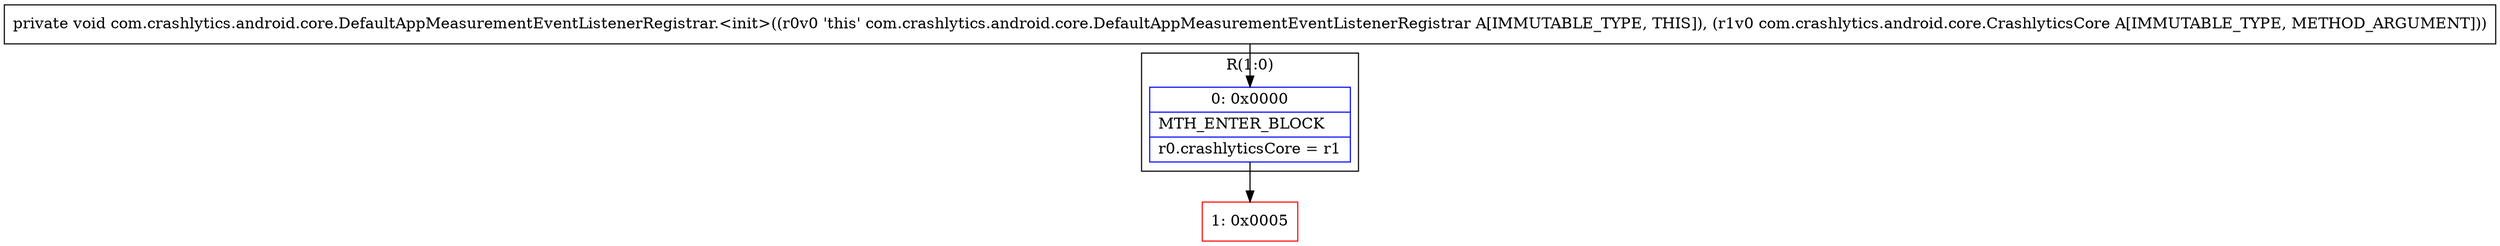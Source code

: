 digraph "CFG forcom.crashlytics.android.core.DefaultAppMeasurementEventListenerRegistrar.\<init\>(Lcom\/crashlytics\/android\/core\/CrashlyticsCore;)V" {
subgraph cluster_Region_1458003354 {
label = "R(1:0)";
node [shape=record,color=blue];
Node_0 [shape=record,label="{0\:\ 0x0000|MTH_ENTER_BLOCK\l|r0.crashlyticsCore = r1\l}"];
}
Node_1 [shape=record,color=red,label="{1\:\ 0x0005}"];
MethodNode[shape=record,label="{private void com.crashlytics.android.core.DefaultAppMeasurementEventListenerRegistrar.\<init\>((r0v0 'this' com.crashlytics.android.core.DefaultAppMeasurementEventListenerRegistrar A[IMMUTABLE_TYPE, THIS]), (r1v0 com.crashlytics.android.core.CrashlyticsCore A[IMMUTABLE_TYPE, METHOD_ARGUMENT])) }"];
MethodNode -> Node_0;
Node_0 -> Node_1;
}

